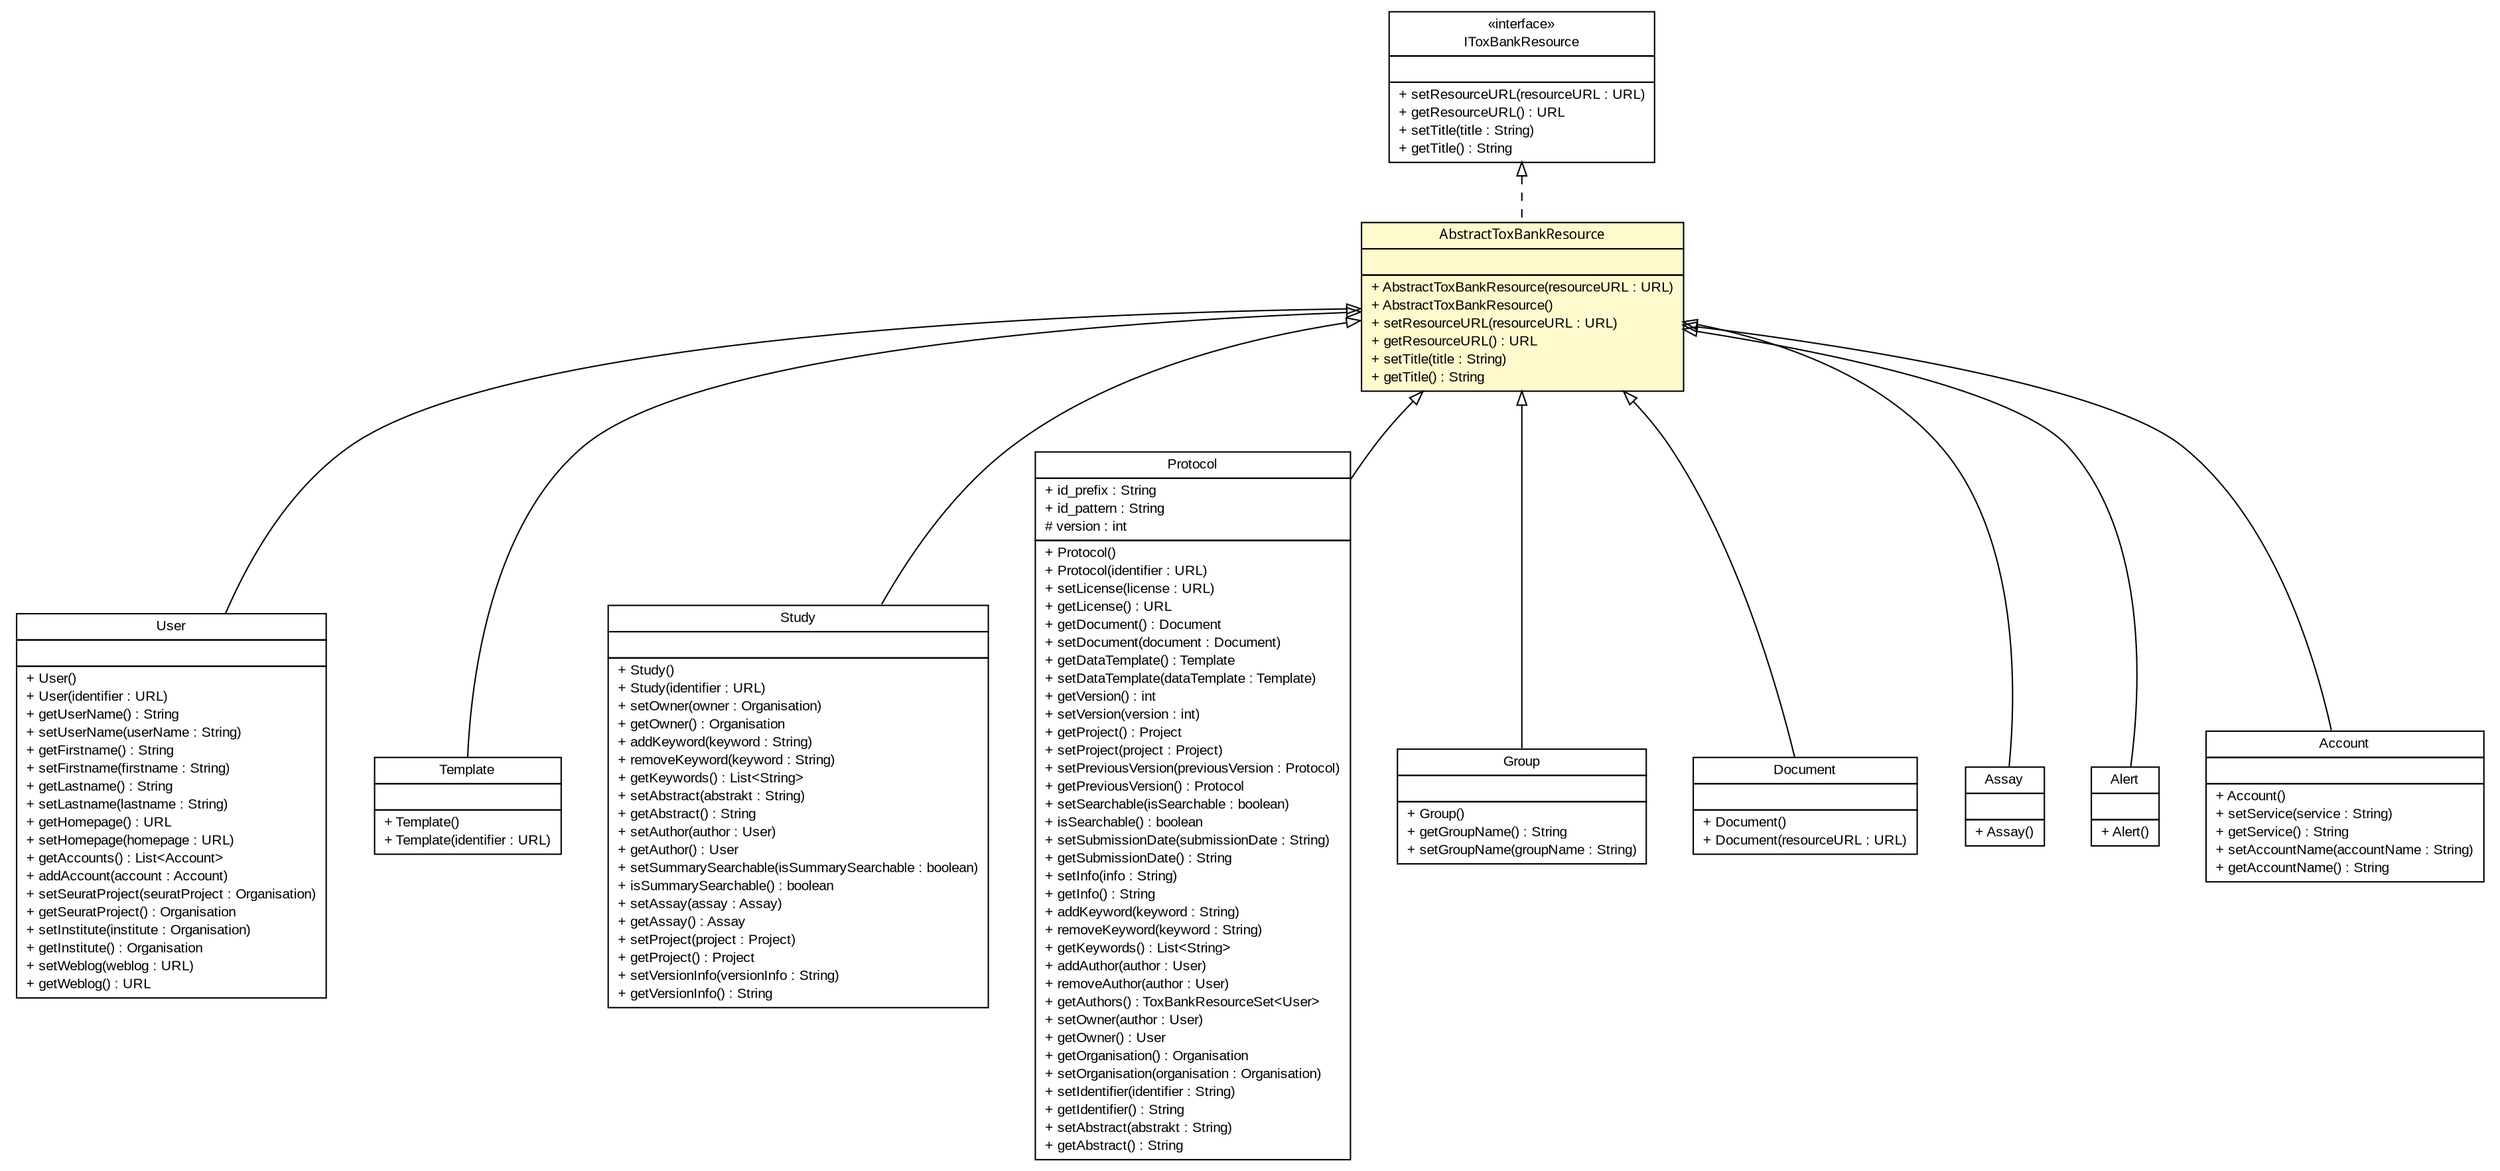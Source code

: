 #!/usr/local/bin/dot
#
# Class diagram 
# Generated by UmlGraph version 4.6 (http://www.spinellis.gr/sw/umlgraph)
#

digraph G {
	edge [fontname="arial",fontsize=10,labelfontname="arial",labelfontsize=10];
	node [fontname="arial",fontsize=10,shape=plaintext];
	// net.toxbank.client.resource.User
	c861 [label=<<table border="0" cellborder="1" cellspacing="0" cellpadding="2" port="p" href="./User.html">
		<tr><td><table border="0" cellspacing="0" cellpadding="1">
			<tr><td> User </td></tr>
		</table></td></tr>
		<tr><td><table border="0" cellspacing="0" cellpadding="1">
			<tr><td align="left">  </td></tr>
		</table></td></tr>
		<tr><td><table border="0" cellspacing="0" cellpadding="1">
			<tr><td align="left"> + User() </td></tr>
			<tr><td align="left"> + User(identifier : URL) </td></tr>
			<tr><td align="left"> + getUserName() : String </td></tr>
			<tr><td align="left"> + setUserName(userName : String) </td></tr>
			<tr><td align="left"> + getFirstname() : String </td></tr>
			<tr><td align="left"> + setFirstname(firstname : String) </td></tr>
			<tr><td align="left"> + getLastname() : String </td></tr>
			<tr><td align="left"> + setLastname(lastname : String) </td></tr>
			<tr><td align="left"> + getHomepage() : URL </td></tr>
			<tr><td align="left"> + setHomepage(homepage : URL) </td></tr>
			<tr><td align="left"> + getAccounts() : List&lt;Account&gt; </td></tr>
			<tr><td align="left"> + addAccount(account : Account) </td></tr>
			<tr><td align="left"> + setSeuratProject(seuratProject : Organisation) </td></tr>
			<tr><td align="left"> + getSeuratProject() : Organisation </td></tr>
			<tr><td align="left"> + setInstitute(institute : Organisation) </td></tr>
			<tr><td align="left"> + getInstitute() : Organisation </td></tr>
			<tr><td align="left"> + setWeblog(weblog : URL) </td></tr>
			<tr><td align="left"> + getWeblog() : URL </td></tr>
		</table></td></tr>
		</table>>, fontname="arial", fontcolor="black", fontsize=10.0];
	// net.toxbank.client.resource.Template
	c863 [label=<<table border="0" cellborder="1" cellspacing="0" cellpadding="2" port="p" href="./Template.html">
		<tr><td><table border="0" cellspacing="0" cellpadding="1">
			<tr><td> Template </td></tr>
		</table></td></tr>
		<tr><td><table border="0" cellspacing="0" cellpadding="1">
			<tr><td align="left">  </td></tr>
		</table></td></tr>
		<tr><td><table border="0" cellspacing="0" cellpadding="1">
			<tr><td align="left"> + Template() </td></tr>
			<tr><td align="left"> + Template(identifier : URL) </td></tr>
		</table></td></tr>
		</table>>, fontname="arial", fontcolor="black", fontsize=10.0];
	// net.toxbank.client.resource.Study
	c864 [label=<<table border="0" cellborder="1" cellspacing="0" cellpadding="2" port="p" href="./Study.html">
		<tr><td><table border="0" cellspacing="0" cellpadding="1">
			<tr><td> Study </td></tr>
		</table></td></tr>
		<tr><td><table border="0" cellspacing="0" cellpadding="1">
			<tr><td align="left">  </td></tr>
		</table></td></tr>
		<tr><td><table border="0" cellspacing="0" cellpadding="1">
			<tr><td align="left"> + Study() </td></tr>
			<tr><td align="left"> + Study(identifier : URL) </td></tr>
			<tr><td align="left"> + setOwner(owner : Organisation) </td></tr>
			<tr><td align="left"> + getOwner() : Organisation </td></tr>
			<tr><td align="left"> + addKeyword(keyword : String) </td></tr>
			<tr><td align="left"> + removeKeyword(keyword : String) </td></tr>
			<tr><td align="left"> + getKeywords() : List&lt;String&gt; </td></tr>
			<tr><td align="left"> + setAbstract(abstrakt : String) </td></tr>
			<tr><td align="left"> + getAbstract() : String </td></tr>
			<tr><td align="left"> + setAuthor(author : User) </td></tr>
			<tr><td align="left"> + getAuthor() : User </td></tr>
			<tr><td align="left"> + setSummarySearchable(isSummarySearchable : boolean) </td></tr>
			<tr><td align="left"> + isSummarySearchable() : boolean </td></tr>
			<tr><td align="left"> + setAssay(assay : Assay) </td></tr>
			<tr><td align="left"> + getAssay() : Assay </td></tr>
			<tr><td align="left"> + setProject(project : Project) </td></tr>
			<tr><td align="left"> + getProject() : Project </td></tr>
			<tr><td align="left"> + setVersionInfo(versionInfo : String) </td></tr>
			<tr><td align="left"> + getVersionInfo() : String </td></tr>
		</table></td></tr>
		</table>>, fontname="arial", fontcolor="black", fontsize=10.0];
	// net.toxbank.client.resource.Protocol
	c865 [label=<<table border="0" cellborder="1" cellspacing="0" cellpadding="2" port="p" href="./Protocol.html">
		<tr><td><table border="0" cellspacing="0" cellpadding="1">
			<tr><td> Protocol </td></tr>
		</table></td></tr>
		<tr><td><table border="0" cellspacing="0" cellpadding="1">
			<tr><td align="left"> + id_prefix : String </td></tr>
			<tr><td align="left"> + id_pattern : String </td></tr>
			<tr><td align="left"> # version : int </td></tr>
		</table></td></tr>
		<tr><td><table border="0" cellspacing="0" cellpadding="1">
			<tr><td align="left"> + Protocol() </td></tr>
			<tr><td align="left"> + Protocol(identifier : URL) </td></tr>
			<tr><td align="left"> + setLicense(license : URL) </td></tr>
			<tr><td align="left"> + getLicense() : URL </td></tr>
			<tr><td align="left"> + getDocument() : Document </td></tr>
			<tr><td align="left"> + setDocument(document : Document) </td></tr>
			<tr><td align="left"> + getDataTemplate() : Template </td></tr>
			<tr><td align="left"> + setDataTemplate(dataTemplate : Template) </td></tr>
			<tr><td align="left"> + getVersion() : int </td></tr>
			<tr><td align="left"> + setVersion(version : int) </td></tr>
			<tr><td align="left"> + getProject() : Project </td></tr>
			<tr><td align="left"> + setProject(project : Project) </td></tr>
			<tr><td align="left"> + setPreviousVersion(previousVersion : Protocol) </td></tr>
			<tr><td align="left"> + getPreviousVersion() : Protocol </td></tr>
			<tr><td align="left"> + setSearchable(isSearchable : boolean) </td></tr>
			<tr><td align="left"> + isSearchable() : boolean </td></tr>
			<tr><td align="left"> + setSubmissionDate(submissionDate : String) </td></tr>
			<tr><td align="left"> + getSubmissionDate() : String </td></tr>
			<tr><td align="left"> + setInfo(info : String) </td></tr>
			<tr><td align="left"> + getInfo() : String </td></tr>
			<tr><td align="left"> + addKeyword(keyword : String) </td></tr>
			<tr><td align="left"> + removeKeyword(keyword : String) </td></tr>
			<tr><td align="left"> + getKeywords() : List&lt;String&gt; </td></tr>
			<tr><td align="left"> + addAuthor(author : User) </td></tr>
			<tr><td align="left"> + removeAuthor(author : User) </td></tr>
			<tr><td align="left"> + getAuthors() : ToxBankResourceSet&lt;User&gt; </td></tr>
			<tr><td align="left"> + setOwner(author : User) </td></tr>
			<tr><td align="left"> + getOwner() : User </td></tr>
			<tr><td align="left"> + getOrganisation() : Organisation </td></tr>
			<tr><td align="left"> + setOrganisation(organisation : Organisation) </td></tr>
			<tr><td align="left"> + setIdentifier(identifier : String) </td></tr>
			<tr><td align="left"> + getIdentifier() : String </td></tr>
			<tr><td align="left"> + setAbstract(abstrakt : String) </td></tr>
			<tr><td align="left"> + getAbstract() : String </td></tr>
		</table></td></tr>
		</table>>, fontname="arial", fontcolor="black", fontsize=10.0];
	// net.toxbank.client.resource.IToxBankResource
	c868 [label=<<table border="0" cellborder="1" cellspacing="0" cellpadding="2" port="p" href="./IToxBankResource.html">
		<tr><td><table border="0" cellspacing="0" cellpadding="1">
			<tr><td> &laquo;interface&raquo; </td></tr>
			<tr><td> IToxBankResource </td></tr>
		</table></td></tr>
		<tr><td><table border="0" cellspacing="0" cellpadding="1">
			<tr><td align="left">  </td></tr>
		</table></td></tr>
		<tr><td><table border="0" cellspacing="0" cellpadding="1">
			<tr><td align="left"> + setResourceURL(resourceURL : URL) </td></tr>
			<tr><td align="left"> + getResourceURL() : URL </td></tr>
			<tr><td align="left"> + setTitle(title : String) </td></tr>
			<tr><td align="left"> + getTitle() : String </td></tr>
		</table></td></tr>
		</table>>, fontname="arial", fontcolor="black", fontsize=10.0];
	// net.toxbank.client.resource.Group
	c869 [label=<<table border="0" cellborder="1" cellspacing="0" cellpadding="2" port="p" href="./Group.html">
		<tr><td><table border="0" cellspacing="0" cellpadding="1">
			<tr><td> Group </td></tr>
		</table></td></tr>
		<tr><td><table border="0" cellspacing="0" cellpadding="1">
			<tr><td align="left">  </td></tr>
		</table></td></tr>
		<tr><td><table border="0" cellspacing="0" cellpadding="1">
			<tr><td align="left"> + Group() </td></tr>
			<tr><td align="left"> + getGroupName() : String </td></tr>
			<tr><td align="left"> + setGroupName(groupName : String) </td></tr>
		</table></td></tr>
		</table>>, fontname="arial", fontcolor="black", fontsize=10.0];
	// net.toxbank.client.resource.Document
	c870 [label=<<table border="0" cellborder="1" cellspacing="0" cellpadding="2" port="p" href="./Document.html">
		<tr><td><table border="0" cellspacing="0" cellpadding="1">
			<tr><td> Document </td></tr>
		</table></td></tr>
		<tr><td><table border="0" cellspacing="0" cellpadding="1">
			<tr><td align="left">  </td></tr>
		</table></td></tr>
		<tr><td><table border="0" cellspacing="0" cellpadding="1">
			<tr><td align="left"> + Document() </td></tr>
			<tr><td align="left"> + Document(resourceURL : URL) </td></tr>
		</table></td></tr>
		</table>>, fontname="arial", fontcolor="black", fontsize=10.0];
	// net.toxbank.client.resource.Assay
	c871 [label=<<table border="0" cellborder="1" cellspacing="0" cellpadding="2" port="p" href="./Assay.html">
		<tr><td><table border="0" cellspacing="0" cellpadding="1">
			<tr><td> Assay </td></tr>
		</table></td></tr>
		<tr><td><table border="0" cellspacing="0" cellpadding="1">
			<tr><td align="left">  </td></tr>
		</table></td></tr>
		<tr><td><table border="0" cellspacing="0" cellpadding="1">
			<tr><td align="left"> + Assay() </td></tr>
		</table></td></tr>
		</table>>, fontname="arial", fontcolor="black", fontsize=10.0];
	// net.toxbank.client.resource.Alert
	c872 [label=<<table border="0" cellborder="1" cellspacing="0" cellpadding="2" port="p" href="./Alert.html">
		<tr><td><table border="0" cellspacing="0" cellpadding="1">
			<tr><td> Alert </td></tr>
		</table></td></tr>
		<tr><td><table border="0" cellspacing="0" cellpadding="1">
			<tr><td align="left">  </td></tr>
		</table></td></tr>
		<tr><td><table border="0" cellspacing="0" cellpadding="1">
			<tr><td align="left"> + Alert() </td></tr>
		</table></td></tr>
		</table>>, fontname="arial", fontcolor="black", fontsize=10.0];
	// net.toxbank.client.resource.Account
	c873 [label=<<table border="0" cellborder="1" cellspacing="0" cellpadding="2" port="p" href="./Account.html">
		<tr><td><table border="0" cellspacing="0" cellpadding="1">
			<tr><td> Account </td></tr>
		</table></td></tr>
		<tr><td><table border="0" cellspacing="0" cellpadding="1">
			<tr><td align="left">  </td></tr>
		</table></td></tr>
		<tr><td><table border="0" cellspacing="0" cellpadding="1">
			<tr><td align="left"> + Account() </td></tr>
			<tr><td align="left"> + setService(service : String) </td></tr>
			<tr><td align="left"> + getService() : String </td></tr>
			<tr><td align="left"> + setAccountName(accountName : String) </td></tr>
			<tr><td align="left"> + getAccountName() : String </td></tr>
		</table></td></tr>
		</table>>, fontname="arial", fontcolor="black", fontsize=10.0];
	// net.toxbank.client.resource.AbstractToxBankResource
	c874 [label=<<table border="0" cellborder="1" cellspacing="0" cellpadding="2" port="p" bgcolor="lemonChiffon" href="./AbstractToxBankResource.html">
		<tr><td><table border="0" cellspacing="0" cellpadding="1">
			<tr><td><font face="ariali"> AbstractToxBankResource </font></td></tr>
		</table></td></tr>
		<tr><td><table border="0" cellspacing="0" cellpadding="1">
			<tr><td align="left">  </td></tr>
		</table></td></tr>
		<tr><td><table border="0" cellspacing="0" cellpadding="1">
			<tr><td align="left"> + AbstractToxBankResource(resourceURL : URL) </td></tr>
			<tr><td align="left"> + AbstractToxBankResource() </td></tr>
			<tr><td align="left"> + setResourceURL(resourceURL : URL) </td></tr>
			<tr><td align="left"> + getResourceURL() : URL </td></tr>
			<tr><td align="left"> + setTitle(title : String) </td></tr>
			<tr><td align="left"> + getTitle() : String </td></tr>
		</table></td></tr>
		</table>>, fontname="arial", fontcolor="black", fontsize=10.0];
	//net.toxbank.client.resource.User extends net.toxbank.client.resource.AbstractToxBankResource
	c874:p -> c861:p [dir=back,arrowtail=empty];
	//net.toxbank.client.resource.Template extends net.toxbank.client.resource.AbstractToxBankResource
	c874:p -> c863:p [dir=back,arrowtail=empty];
	//net.toxbank.client.resource.Study extends net.toxbank.client.resource.AbstractToxBankResource
	c874:p -> c864:p [dir=back,arrowtail=empty];
	//net.toxbank.client.resource.Protocol extends net.toxbank.client.resource.AbstractToxBankResource
	c874:p -> c865:p [dir=back,arrowtail=empty];
	//net.toxbank.client.resource.Group extends net.toxbank.client.resource.AbstractToxBankResource
	c874:p -> c869:p [dir=back,arrowtail=empty];
	//net.toxbank.client.resource.Document extends net.toxbank.client.resource.AbstractToxBankResource
	c874:p -> c870:p [dir=back,arrowtail=empty];
	//net.toxbank.client.resource.Assay extends net.toxbank.client.resource.AbstractToxBankResource
	c874:p -> c871:p [dir=back,arrowtail=empty];
	//net.toxbank.client.resource.Alert extends net.toxbank.client.resource.AbstractToxBankResource
	c874:p -> c872:p [dir=back,arrowtail=empty];
	//net.toxbank.client.resource.Account extends net.toxbank.client.resource.AbstractToxBankResource
	c874:p -> c873:p [dir=back,arrowtail=empty];
	//net.toxbank.client.resource.AbstractToxBankResource implements net.toxbank.client.resource.IToxBankResource
	c868:p -> c874:p [dir=back,arrowtail=empty,style=dashed];
}

